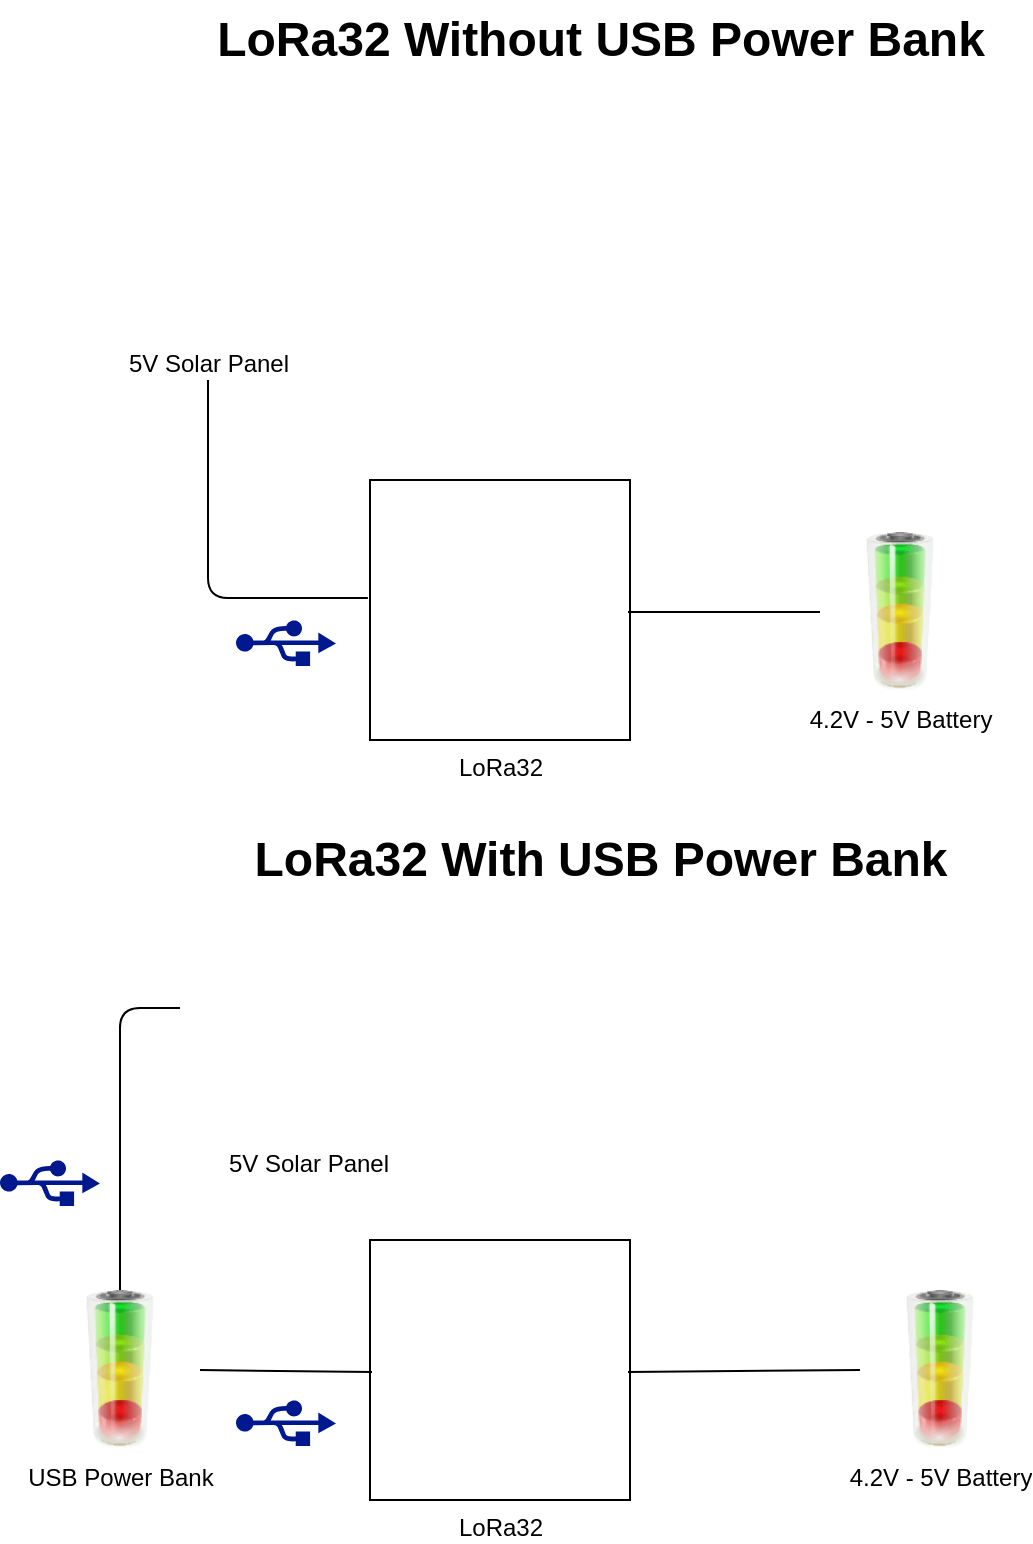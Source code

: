 <mxfile version="13.10.0" type="device"><diagram id="mybyV1rUqhO5Y3hqaE5d" name="Page-1"><mxGraphModel dx="1422" dy="773" grid="1" gridSize="10" guides="1" tooltips="1" connect="1" arrows="1" fold="1" page="1" pageScale="1" pageWidth="850" pageHeight="1100" math="0" shadow="0"><root><mxCell id="0"/><mxCell id="1" parent="0"/><mxCell id="ugsa3AMHJsnoeRTxj5RS-1" value="" style="aspect=fixed;pointerEvents=1;shadow=0;dashed=0;html=1;strokeColor=none;labelPosition=center;verticalLabelPosition=bottom;verticalAlign=top;align=center;fillColor=#00188D;shape=mxgraph.mscae.enterprise.usb" vertex="1" parent="1"><mxGeometry x="228" y="330" width="50" height="23" as="geometry"/></mxCell><mxCell id="ugsa3AMHJsnoeRTxj5RS-2" value="4.2V - 5V Battery" style="image;html=1;image=img/lib/clip_art/general/Battery_allstates_128x128.png" vertex="1" parent="1"><mxGeometry x="520" y="286" width="80" height="80" as="geometry"/></mxCell><mxCell id="ugsa3AMHJsnoeRTxj5RS-5" value="" style="group" vertex="1" connectable="0" parent="1"><mxGeometry x="295" y="260" width="130" height="130" as="geometry"/></mxCell><mxCell id="ugsa3AMHJsnoeRTxj5RS-4" value="" style="rounded=0;whiteSpace=wrap;html=1;" vertex="1" parent="ugsa3AMHJsnoeRTxj5RS-5"><mxGeometry width="130" height="130" as="geometry"/></mxCell><mxCell id="ugsa3AMHJsnoeRTxj5RS-3" value="LoRa32" style="shape=image;html=1;verticalAlign=top;verticalLabelPosition=bottom;labelBackgroundColor=#ffffff;imageAspect=0;aspect=fixed;image=https://cdn0.iconfinder.com/data/icons/thin-line-icons-for-seo-and-development-1/64/Programming_Development_hardware-128.png" vertex="1" parent="ugsa3AMHJsnoeRTxj5RS-5"><mxGeometry x="1" y="2" width="128" height="128" as="geometry"/></mxCell><mxCell id="ugsa3AMHJsnoeRTxj5RS-6" value="&lt;div&gt;5V Solar Panel&lt;br&gt;&lt;/div&gt;" style="shape=image;html=1;verticalAlign=top;verticalLabelPosition=bottom;labelBackgroundColor=#ffffff;imageAspect=0;aspect=fixed;image=https://cdn3.iconfinder.com/data/icons/eco-flat-2/512/Energy_panel_solar-128.png" vertex="1" parent="1"><mxGeometry x="150" y="60" width="128" height="128" as="geometry"/></mxCell><mxCell id="ugsa3AMHJsnoeRTxj5RS-8" value="" style="endArrow=none;html=1;entryX=0;entryY=0.5;entryDx=0;entryDy=0;exitX=1;exitY=0.5;exitDx=0;exitDy=0;" edge="1" parent="1" source="ugsa3AMHJsnoeRTxj5RS-3" target="ugsa3AMHJsnoeRTxj5RS-2"><mxGeometry width="50" height="50" relative="1" as="geometry"><mxPoint x="400" y="420" as="sourcePoint"/><mxPoint x="450" y="370" as="targetPoint"/></mxGeometry></mxCell><mxCell id="ugsa3AMHJsnoeRTxj5RS-9" value="" style="endArrow=none;html=1;entryX=-0.016;entryY=0.445;entryDx=0;entryDy=0;entryPerimeter=0;" edge="1" parent="1" target="ugsa3AMHJsnoeRTxj5RS-3"><mxGeometry width="50" height="50" relative="1" as="geometry"><mxPoint x="214" y="210" as="sourcePoint"/><mxPoint x="230" y="290" as="targetPoint"/><Array as="points"><mxPoint x="214" y="319"/></Array></mxGeometry></mxCell><mxCell id="ugsa3AMHJsnoeRTxj5RS-10" value="" style="aspect=fixed;pointerEvents=1;shadow=0;dashed=0;html=1;strokeColor=none;labelPosition=center;verticalLabelPosition=bottom;verticalAlign=top;align=center;fillColor=#00188D;shape=mxgraph.mscae.enterprise.usb" vertex="1" parent="1"><mxGeometry x="228" y="720" width="50" height="23" as="geometry"/></mxCell><mxCell id="ugsa3AMHJsnoeRTxj5RS-11" value="4.2V - 5V Battery" style="image;html=1;image=img/lib/clip_art/general/Battery_allstates_128x128.png" vertex="1" parent="1"><mxGeometry x="540" y="665" width="80" height="80" as="geometry"/></mxCell><mxCell id="ugsa3AMHJsnoeRTxj5RS-12" value="" style="group" vertex="1" connectable="0" parent="1"><mxGeometry x="295" y="640" width="130" height="130" as="geometry"/></mxCell><mxCell id="ugsa3AMHJsnoeRTxj5RS-13" value="" style="rounded=0;whiteSpace=wrap;html=1;" vertex="1" parent="ugsa3AMHJsnoeRTxj5RS-12"><mxGeometry width="130" height="130" as="geometry"/></mxCell><mxCell id="ugsa3AMHJsnoeRTxj5RS-14" value="LoRa32" style="shape=image;html=1;verticalAlign=top;verticalLabelPosition=bottom;labelBackgroundColor=#ffffff;imageAspect=0;aspect=fixed;image=https://cdn0.iconfinder.com/data/icons/thin-line-icons-for-seo-and-development-1/64/Programming_Development_hardware-128.png" vertex="1" parent="ugsa3AMHJsnoeRTxj5RS-12"><mxGeometry x="1" y="2" width="128" height="128" as="geometry"/></mxCell><mxCell id="ugsa3AMHJsnoeRTxj5RS-15" value="&lt;div&gt;5V Solar Panel&lt;br&gt;&lt;/div&gt;" style="shape=image;html=1;verticalAlign=top;verticalLabelPosition=bottom;labelBackgroundColor=#ffffff;imageAspect=0;aspect=fixed;image=https://cdn3.iconfinder.com/data/icons/eco-flat-2/512/Energy_panel_solar-128.png" vertex="1" parent="1"><mxGeometry x="200" y="460" width="128" height="128" as="geometry"/></mxCell><mxCell id="ugsa3AMHJsnoeRTxj5RS-16" value="" style="endArrow=none;html=1;entryX=0;entryY=0.5;entryDx=0;entryDy=0;exitX=1;exitY=0.5;exitDx=0;exitDy=0;" edge="1" parent="1" source="ugsa3AMHJsnoeRTxj5RS-14" target="ugsa3AMHJsnoeRTxj5RS-11"><mxGeometry width="50" height="50" relative="1" as="geometry"><mxPoint x="400" y="800" as="sourcePoint"/><mxPoint x="450" y="750" as="targetPoint"/></mxGeometry></mxCell><mxCell id="ugsa3AMHJsnoeRTxj5RS-18" value="USB Power Bank" style="image;html=1;image=img/lib/clip_art/general/Battery_allstates_128x128.png" vertex="1" parent="1"><mxGeometry x="130" y="665" width="80" height="80" as="geometry"/></mxCell><mxCell id="ugsa3AMHJsnoeRTxj5RS-19" value="" style="endArrow=none;html=1;exitX=1;exitY=0.5;exitDx=0;exitDy=0;entryX=0;entryY=0.5;entryDx=0;entryDy=0;" edge="1" parent="1" source="ugsa3AMHJsnoeRTxj5RS-18" target="ugsa3AMHJsnoeRTxj5RS-14"><mxGeometry width="50" height="50" relative="1" as="geometry"><mxPoint x="400" y="520" as="sourcePoint"/><mxPoint x="450" y="470" as="targetPoint"/></mxGeometry></mxCell><mxCell id="ugsa3AMHJsnoeRTxj5RS-21" value="" style="aspect=fixed;pointerEvents=1;shadow=0;dashed=0;html=1;strokeColor=none;labelPosition=center;verticalLabelPosition=bottom;verticalAlign=top;align=center;fillColor=#00188D;shape=mxgraph.mscae.enterprise.usb" vertex="1" parent="1"><mxGeometry x="110" y="600" width="50" height="23" as="geometry"/></mxCell><mxCell id="ugsa3AMHJsnoeRTxj5RS-22" value="" style="endArrow=none;html=1;exitX=0.5;exitY=0;exitDx=0;exitDy=0;entryX=0;entryY=0.5;entryDx=0;entryDy=0;" edge="1" parent="1" source="ugsa3AMHJsnoeRTxj5RS-18" target="ugsa3AMHJsnoeRTxj5RS-15"><mxGeometry width="50" height="50" relative="1" as="geometry"><mxPoint x="400" y="520" as="sourcePoint"/><mxPoint x="450" y="470" as="targetPoint"/><Array as="points"><mxPoint x="170" y="524"/></Array></mxGeometry></mxCell><mxCell id="ugsa3AMHJsnoeRTxj5RS-23" value="LoRa32 Without USB Power Bank" style="text;strokeColor=none;fillColor=none;html=1;fontSize=24;fontStyle=1;verticalAlign=middle;align=center;" vertex="1" parent="1"><mxGeometry x="360" y="20" width="100" height="40" as="geometry"/></mxCell><mxCell id="ugsa3AMHJsnoeRTxj5RS-24" value="LoRa32 With USB Power Bank" style="text;strokeColor=none;fillColor=none;html=1;fontSize=24;fontStyle=1;verticalAlign=middle;align=center;" vertex="1" parent="1"><mxGeometry x="360" y="430" width="100" height="40" as="geometry"/></mxCell></root></mxGraphModel></diagram></mxfile>